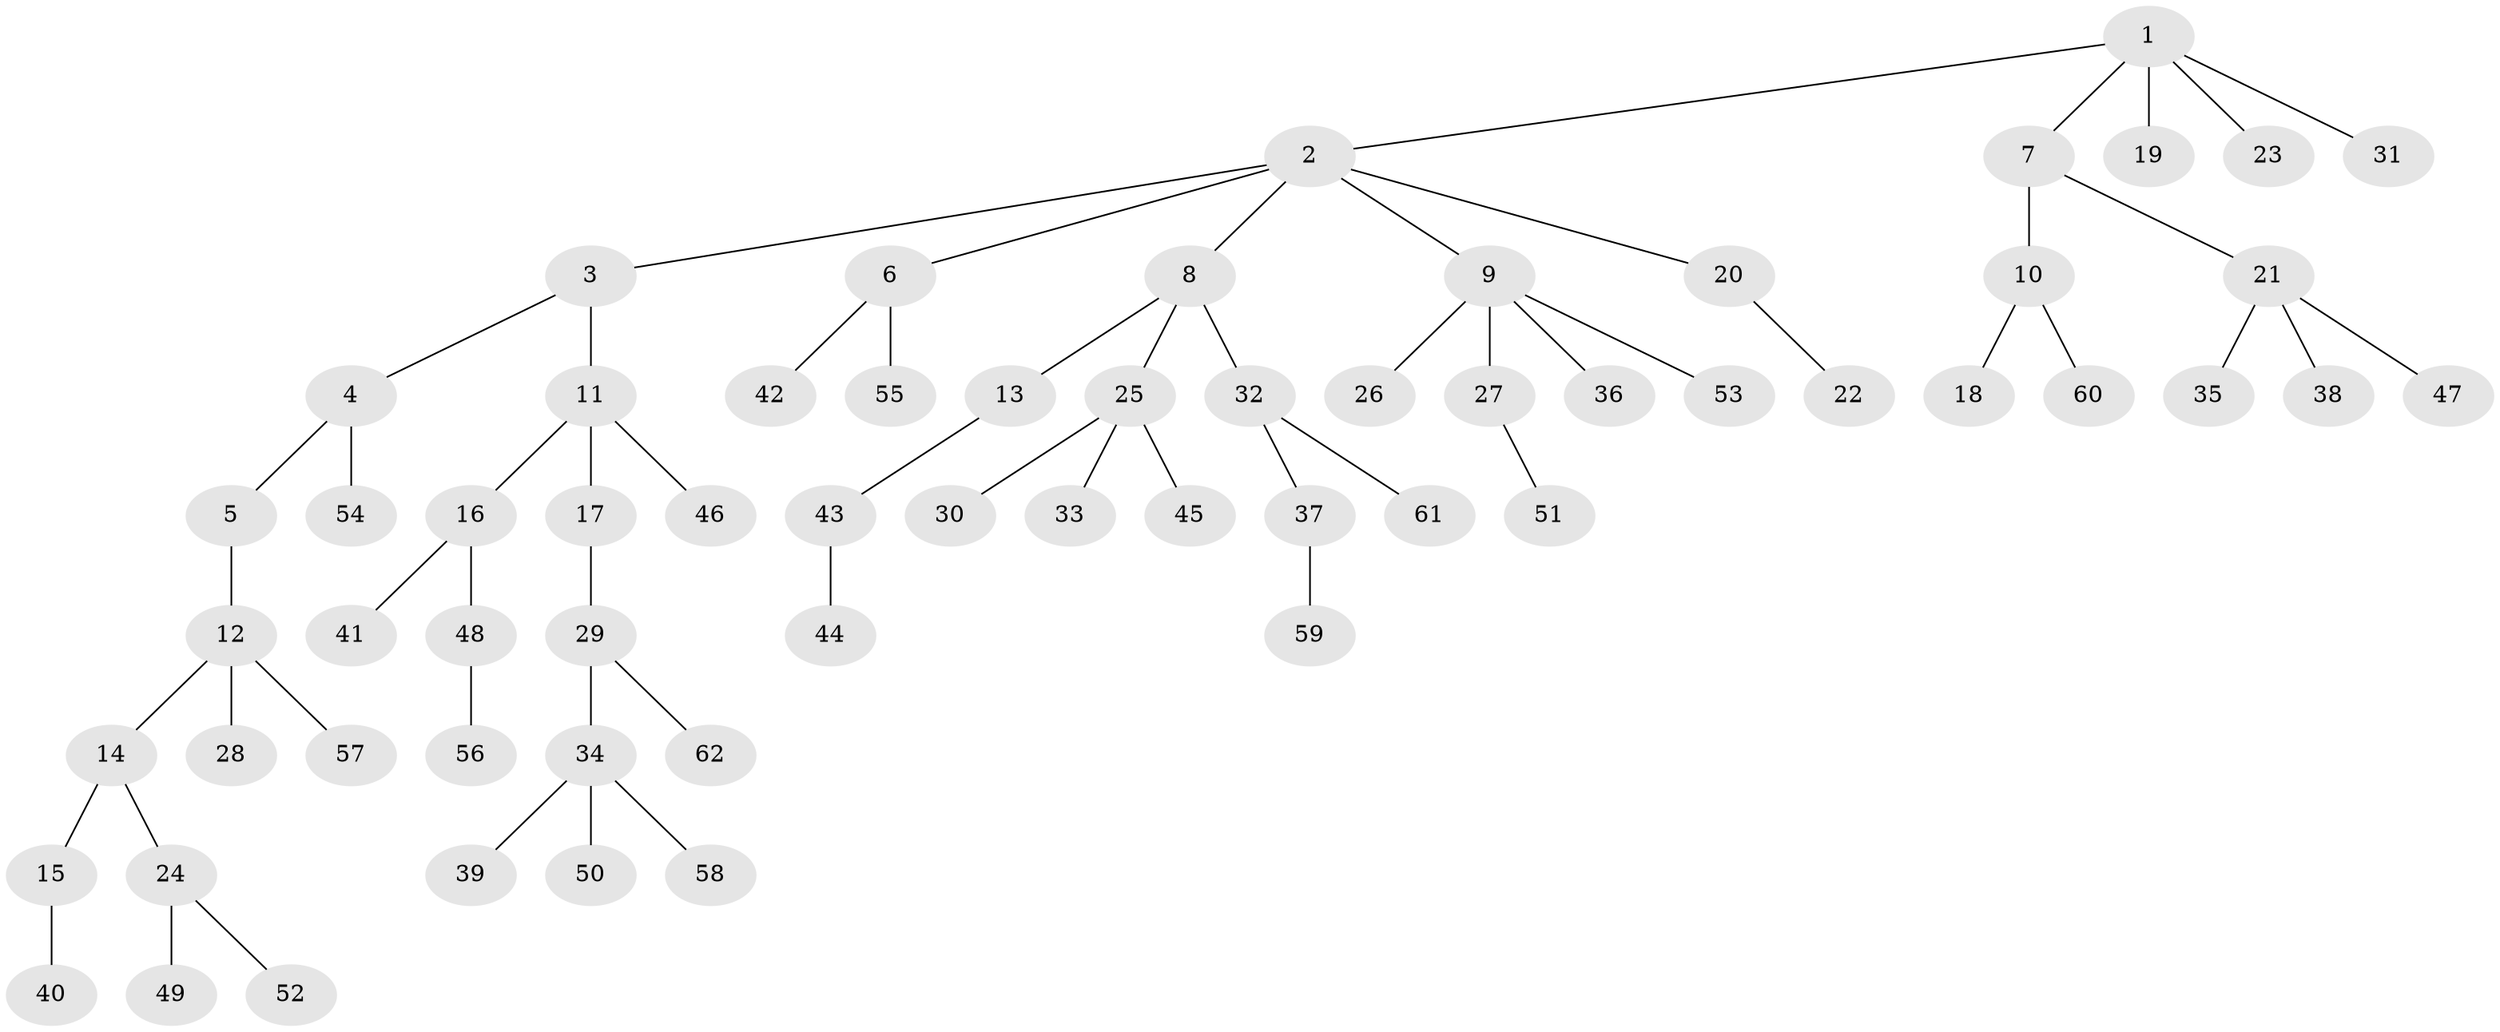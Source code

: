 // Generated by graph-tools (version 1.1) at 2025/15/03/09/25 04:15:42]
// undirected, 62 vertices, 61 edges
graph export_dot {
graph [start="1"]
  node [color=gray90,style=filled];
  1;
  2;
  3;
  4;
  5;
  6;
  7;
  8;
  9;
  10;
  11;
  12;
  13;
  14;
  15;
  16;
  17;
  18;
  19;
  20;
  21;
  22;
  23;
  24;
  25;
  26;
  27;
  28;
  29;
  30;
  31;
  32;
  33;
  34;
  35;
  36;
  37;
  38;
  39;
  40;
  41;
  42;
  43;
  44;
  45;
  46;
  47;
  48;
  49;
  50;
  51;
  52;
  53;
  54;
  55;
  56;
  57;
  58;
  59;
  60;
  61;
  62;
  1 -- 2;
  1 -- 7;
  1 -- 19;
  1 -- 23;
  1 -- 31;
  2 -- 3;
  2 -- 6;
  2 -- 8;
  2 -- 9;
  2 -- 20;
  3 -- 4;
  3 -- 11;
  4 -- 5;
  4 -- 54;
  5 -- 12;
  6 -- 42;
  6 -- 55;
  7 -- 10;
  7 -- 21;
  8 -- 13;
  8 -- 25;
  8 -- 32;
  9 -- 26;
  9 -- 27;
  9 -- 36;
  9 -- 53;
  10 -- 18;
  10 -- 60;
  11 -- 16;
  11 -- 17;
  11 -- 46;
  12 -- 14;
  12 -- 28;
  12 -- 57;
  13 -- 43;
  14 -- 15;
  14 -- 24;
  15 -- 40;
  16 -- 41;
  16 -- 48;
  17 -- 29;
  20 -- 22;
  21 -- 35;
  21 -- 38;
  21 -- 47;
  24 -- 49;
  24 -- 52;
  25 -- 30;
  25 -- 33;
  25 -- 45;
  27 -- 51;
  29 -- 34;
  29 -- 62;
  32 -- 37;
  32 -- 61;
  34 -- 39;
  34 -- 50;
  34 -- 58;
  37 -- 59;
  43 -- 44;
  48 -- 56;
}

